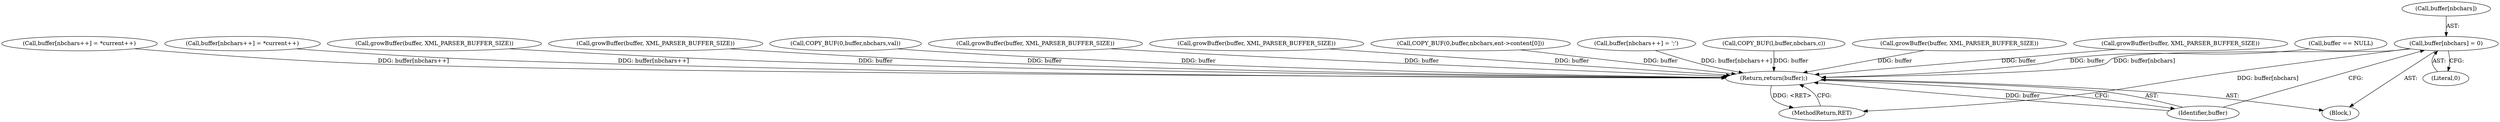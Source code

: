 digraph "0_Chrome_d82b03d21f7e581f9206ef1fec4959ae7b06b8eb@array" {
"1000650" [label="(Call,buffer[nbchars] = 0)"];
"1000655" [label="(Return,return(buffer);)"];
"1000656" [label="(Identifier,buffer)"];
"1000654" [label="(Literal,0)"];
"1000358" [label="(Call,growBuffer(buffer, XML_PARSER_BUFFER_SIZE))"];
"1000197" [label="(Call,buffer == NULL)"];
"1000412" [label="(Call,buffer[nbchars++] = *current++)"];
"1000651" [label="(Call,buffer[nbchars])"];
"1000588" [label="(Call,buffer[nbchars++] = *current++)"];
"1000113" [label="(Block,)"];
"1000433" [label="(Call,growBuffer(buffer, XML_PARSER_BUFFER_SIZE))"];
"1000475" [label="(Call,growBuffer(buffer, XML_PARSER_BUFFER_SIZE))"];
"1000259" [label="(Call,COPY_BUF(0,buffer,nbchars,val))"];
"1000676" [label="(MethodReturn,RET)"];
"1000655" [label="(Return,return(buffer);)"];
"1000650" [label="(Call,buffer[nbchars] = 0)"];
"1000271" [label="(Call,growBuffer(buffer, XML_PARSER_BUFFER_SIZE))"];
"1000609" [label="(Call,growBuffer(buffer, XML_PARSER_BUFFER_SIZE))"];
"1000342" [label="(Call,COPY_BUF(0,buffer,nbchars,ent->content[0]))"];
"1000492" [label="(Call,buffer[nbchars++] = ';')"];
"1000619" [label="(Call,COPY_BUF(l,buffer,nbchars,c))"];
"1000634" [label="(Call,growBuffer(buffer, XML_PARSER_BUFFER_SIZE))"];
"1000650" -> "1000113"  [label="AST: "];
"1000650" -> "1000654"  [label="CFG: "];
"1000651" -> "1000650"  [label="AST: "];
"1000654" -> "1000650"  [label="AST: "];
"1000656" -> "1000650"  [label="CFG: "];
"1000650" -> "1000676"  [label="DDG: buffer[nbchars]"];
"1000650" -> "1000655"  [label="DDG: buffer[nbchars]"];
"1000655" -> "1000113"  [label="AST: "];
"1000655" -> "1000656"  [label="CFG: "];
"1000656" -> "1000655"  [label="AST: "];
"1000676" -> "1000655"  [label="CFG: "];
"1000655" -> "1000676"  [label="DDG: <RET>"];
"1000656" -> "1000655"  [label="DDG: buffer"];
"1000619" -> "1000655"  [label="DDG: buffer"];
"1000609" -> "1000655"  [label="DDG: buffer"];
"1000475" -> "1000655"  [label="DDG: buffer"];
"1000588" -> "1000655"  [label="DDG: buffer[nbchars++]"];
"1000342" -> "1000655"  [label="DDG: buffer"];
"1000433" -> "1000655"  [label="DDG: buffer"];
"1000492" -> "1000655"  [label="DDG: buffer[nbchars++]"];
"1000412" -> "1000655"  [label="DDG: buffer[nbchars++]"];
"1000634" -> "1000655"  [label="DDG: buffer"];
"1000259" -> "1000655"  [label="DDG: buffer"];
"1000271" -> "1000655"  [label="DDG: buffer"];
"1000358" -> "1000655"  [label="DDG: buffer"];
"1000197" -> "1000655"  [label="DDG: buffer"];
}
